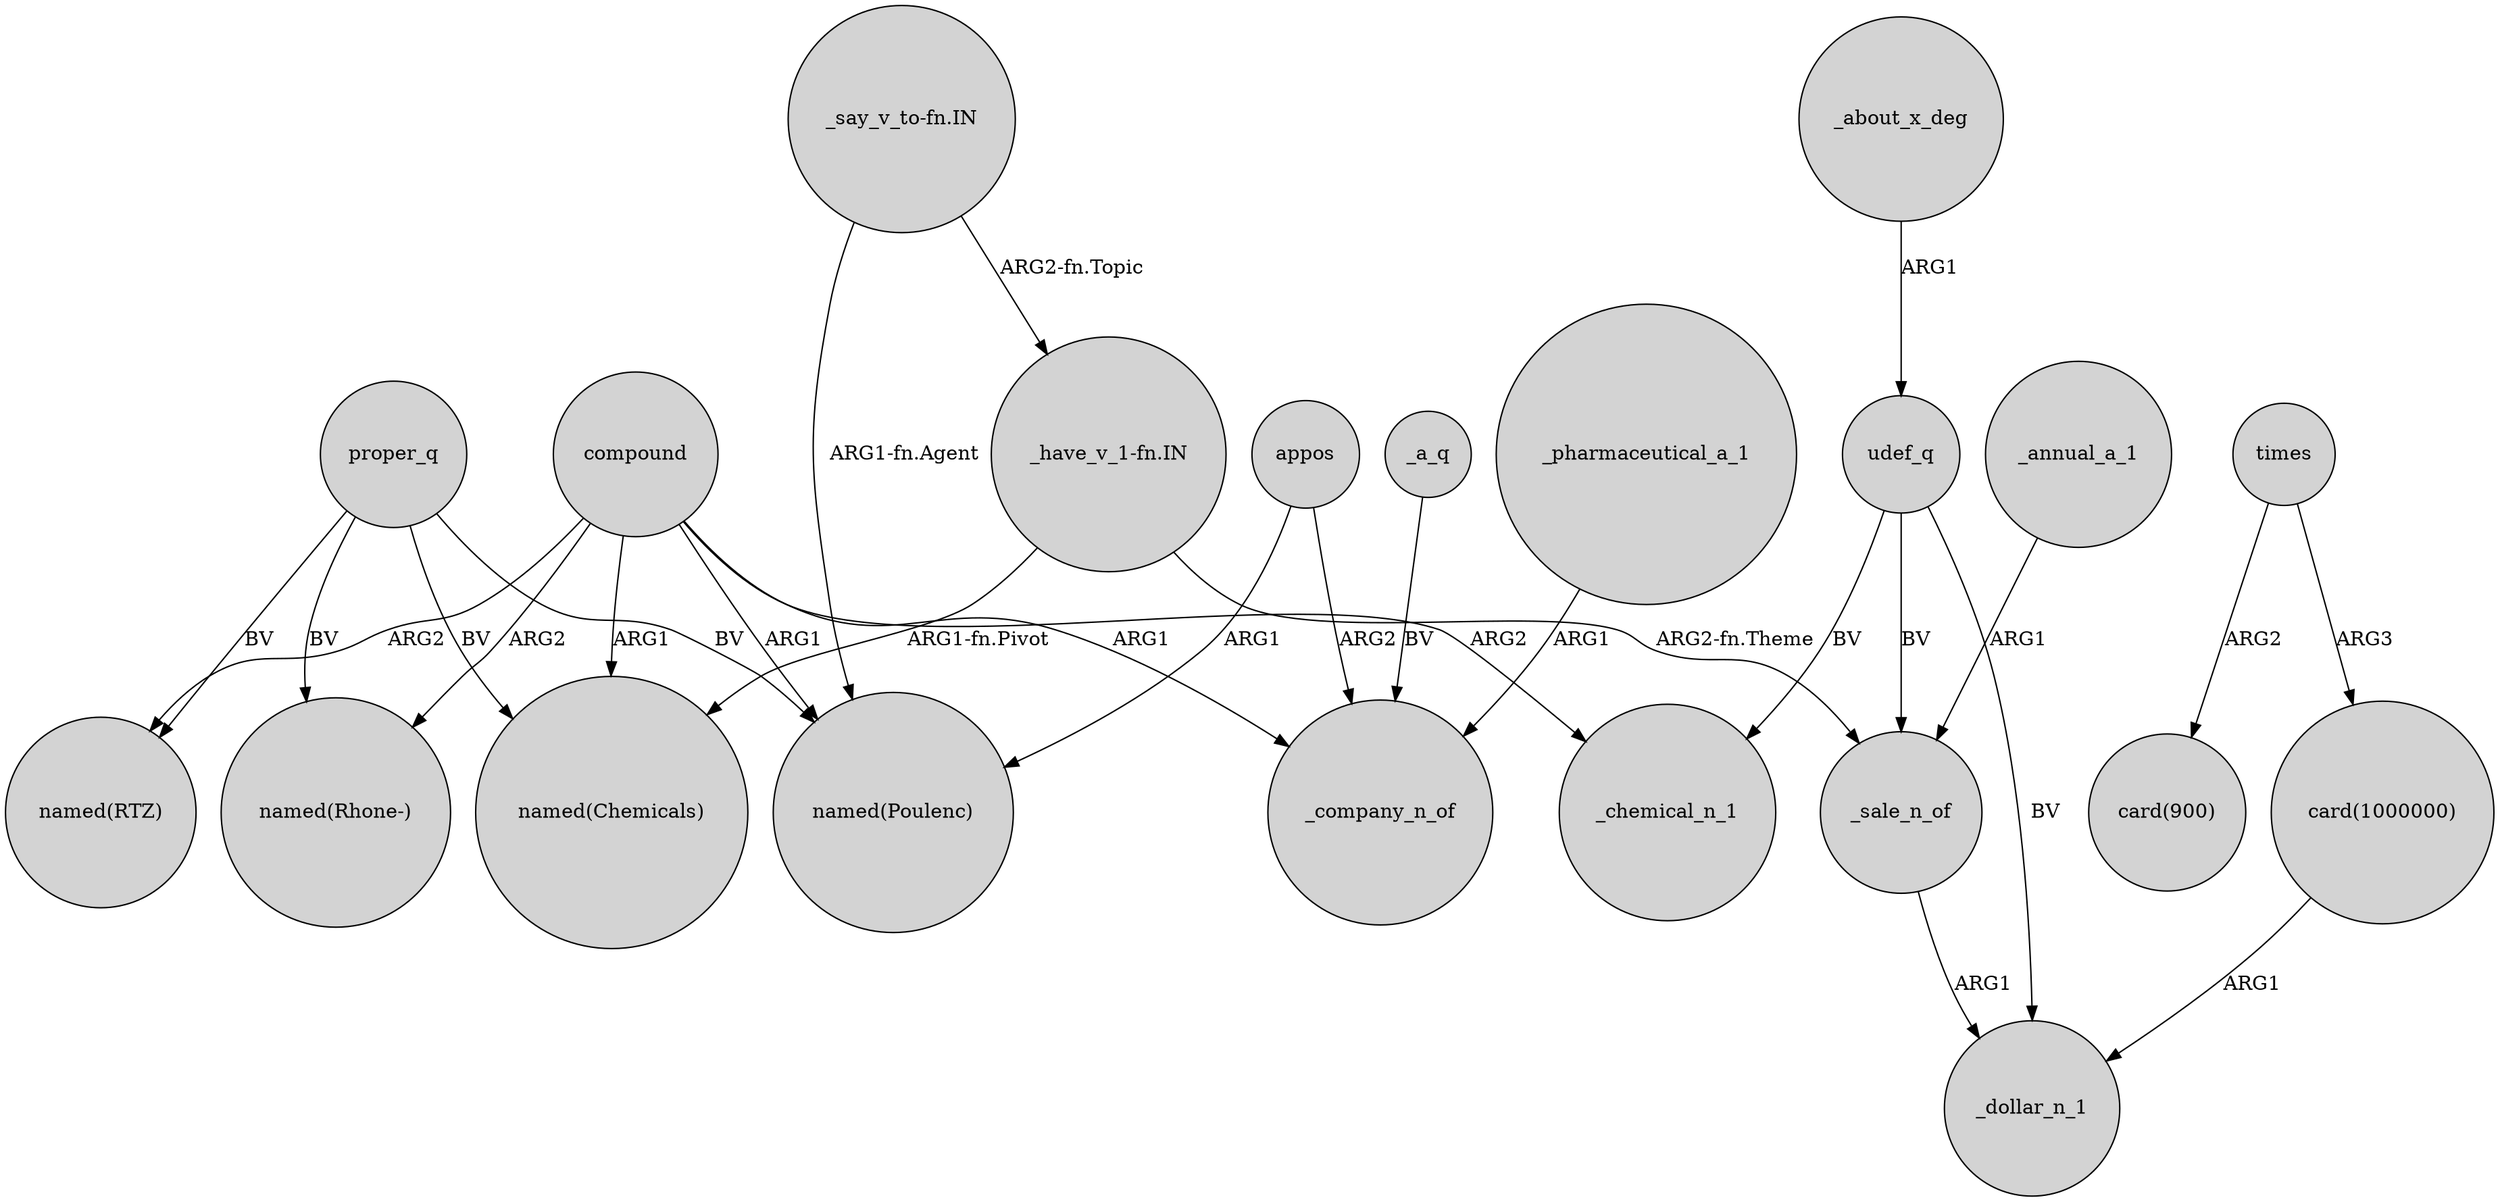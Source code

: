 digraph {
	node [shape=circle style=filled]
	"card(1000000)" -> _dollar_n_1 [label=ARG1]
	compound -> "named(RTZ)" [label=ARG2]
	proper_q -> "named(Poulenc)" [label=BV]
	compound -> "named(Rhone-)" [label=ARG2]
	proper_q -> "named(RTZ)" [label=BV]
	proper_q -> "named(Chemicals)" [label=BV]
	"_have_v_1-fn.IN" -> _sale_n_of [label="ARG2-fn.Theme"]
	_about_x_deg -> udef_q [label=ARG1]
	compound -> _chemical_n_1 [label=ARG2]
	"_say_v_to-fn.IN" -> "named(Poulenc)" [label="ARG1-fn.Agent"]
	compound -> _company_n_of [label=ARG1]
	_annual_a_1 -> _sale_n_of [label=ARG1]
	times -> "card(900)" [label=ARG2]
	times -> "card(1000000)" [label=ARG3]
	appos -> _company_n_of [label=ARG2]
	compound -> "named(Chemicals)" [label=ARG1]
	compound -> "named(Poulenc)" [label=ARG1]
	"_have_v_1-fn.IN" -> "named(Chemicals)" [label="ARG1-fn.Pivot"]
	_a_q -> _company_n_of [label=BV]
	udef_q -> _sale_n_of [label=BV]
	proper_q -> "named(Rhone-)" [label=BV]
	"_say_v_to-fn.IN" -> "_have_v_1-fn.IN" [label="ARG2-fn.Topic"]
	_pharmaceutical_a_1 -> _company_n_of [label=ARG1]
	appos -> "named(Poulenc)" [label=ARG1]
	udef_q -> _chemical_n_1 [label=BV]
	udef_q -> _dollar_n_1 [label=BV]
	_sale_n_of -> _dollar_n_1 [label=ARG1]
}

